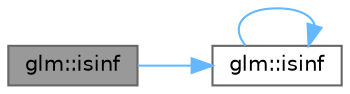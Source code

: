 digraph "glm::isinf"
{
 // LATEX_PDF_SIZE
  bgcolor="transparent";
  edge [fontname=Helvetica,fontsize=10,labelfontname=Helvetica,labelfontsize=10];
  node [fontname=Helvetica,fontsize=10,shape=box,height=0.2,width=0.4];
  rankdir="LR";
  Node1 [id="Node000001",label="glm::isinf",height=0.2,width=0.4,color="gray40", fillcolor="grey60", style="filled", fontcolor="black",tooltip=" "];
  Node1 -> Node2 [id="edge3_Node000001_Node000002",color="steelblue1",style="solid",tooltip=" "];
  Node2 [id="Node000002",label="glm::isinf",height=0.2,width=0.4,color="grey40", fillcolor="white", style="filled",URL="$group__core__func__common.html#ga6dfda49bcedffb43ffe5d85307d732fa",tooltip=" "];
  Node2 -> Node2 [id="edge4_Node000002_Node000002",color="steelblue1",style="solid",tooltip=" "];
}
